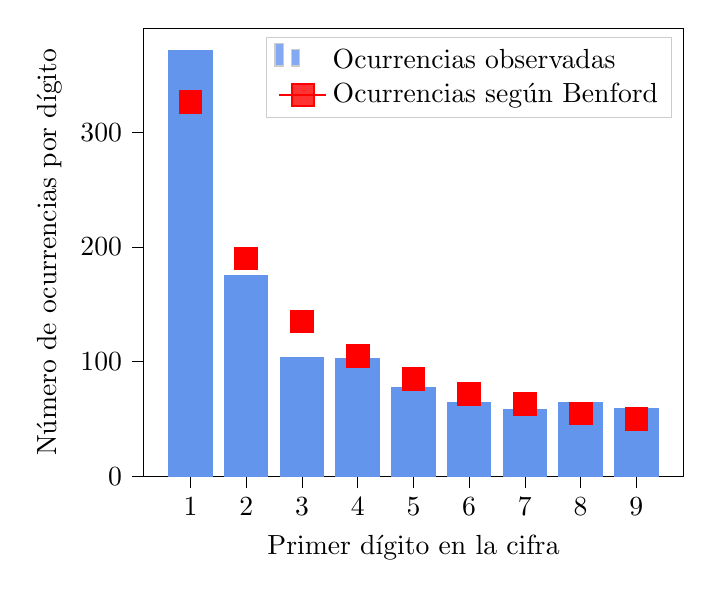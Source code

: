 % This file was created by tikzplotlib v0.9.4.
\begin{tikzpicture}

\definecolor{color0}{rgb}{0.392,0.584,0.929}

\begin{axis}[
legend cell align={left},
legend style={fill opacity=0.8, draw opacity=1, text opacity=1, draw=white!80!black},
tick align=outside,
tick pos=left,
x grid style={white!69.02!black},
xlabel={Primer dígito en la cifra},
xmin=-0.84, xmax=8.84,
xtick style={color=black},
xtick={0,1,2,3,4,5,6,7,8},
xticklabels={1,2,3,4,5,6,7,8,9},
y grid style={white!69.02!black},
ylabel={Número de ocurrencias por dígito},
ymin=0, ymax=390.6,
ytick style={color=black}
]
\draw[draw=none,fill=color0] (axis cs:-0.4,0) rectangle (axis cs:0.4,372);
\addlegendimage{ybar,ybar legend,draw=none,fill=color0};
\addlegendentry{Ocurrencias observadas}

\draw[draw=none,fill=color0] (axis cs:0.6,0) rectangle (axis cs:1.4,176);
\draw[draw=none,fill=color0] (axis cs:1.6,0) rectangle (axis cs:2.4,104);
\draw[draw=none,fill=color0] (axis cs:2.6,0) rectangle (axis cs:3.4,103);
\draw[draw=none,fill=color0] (axis cs:3.6,0) rectangle (axis cs:4.4,78);
\draw[draw=none,fill=color0] (axis cs:4.6,0) rectangle (axis cs:5.4,65);
\draw[draw=none,fill=color0] (axis cs:5.6,0) rectangle (axis cs:6.4,59);
\draw[draw=none,fill=color0] (axis cs:6.6,0) rectangle (axis cs:7.4,65);
\draw[draw=none,fill=color0] (axis cs:7.6,0) rectangle (axis cs:8.4,60);
\addplot [semithick, red, mark=square*, mark size=4, mark options={solid}, forget plot]
table {%
0 326
};
\addplot [semithick, red, mark=square*, mark size=4, mark options={solid}, forget plot]
table {%
1 190
};
\addplot [semithick, red, mark=square*, mark size=4, mark options={solid}, forget plot]
table {%
2 135
};
\addplot [semithick, red, mark=square*, mark size=4, mark options={solid}, forget plot]
table {%
3 105
};
\addplot [semithick, red, mark=square*, mark size=4, mark options={solid}, forget plot]
table {%
4 85
};
\addplot [semithick, red, mark=square*, mark size=4, mark options={solid}, forget plot]
table {%
5 72
};
\addplot [semithick, red, mark=square*, mark size=4, mark options={solid}, forget plot]
table {%
6 63
};
\addplot [semithick, red, mark=square*, mark size=4, mark options={solid}, forget plot]
table {%
7 55
};
\addplot [semithick, red, mark=square*, mark size=4, mark options={solid}]
table {%
8 50
};
\addlegendentry{Ocurrencias según Benford}
\end{axis}

\end{tikzpicture}
